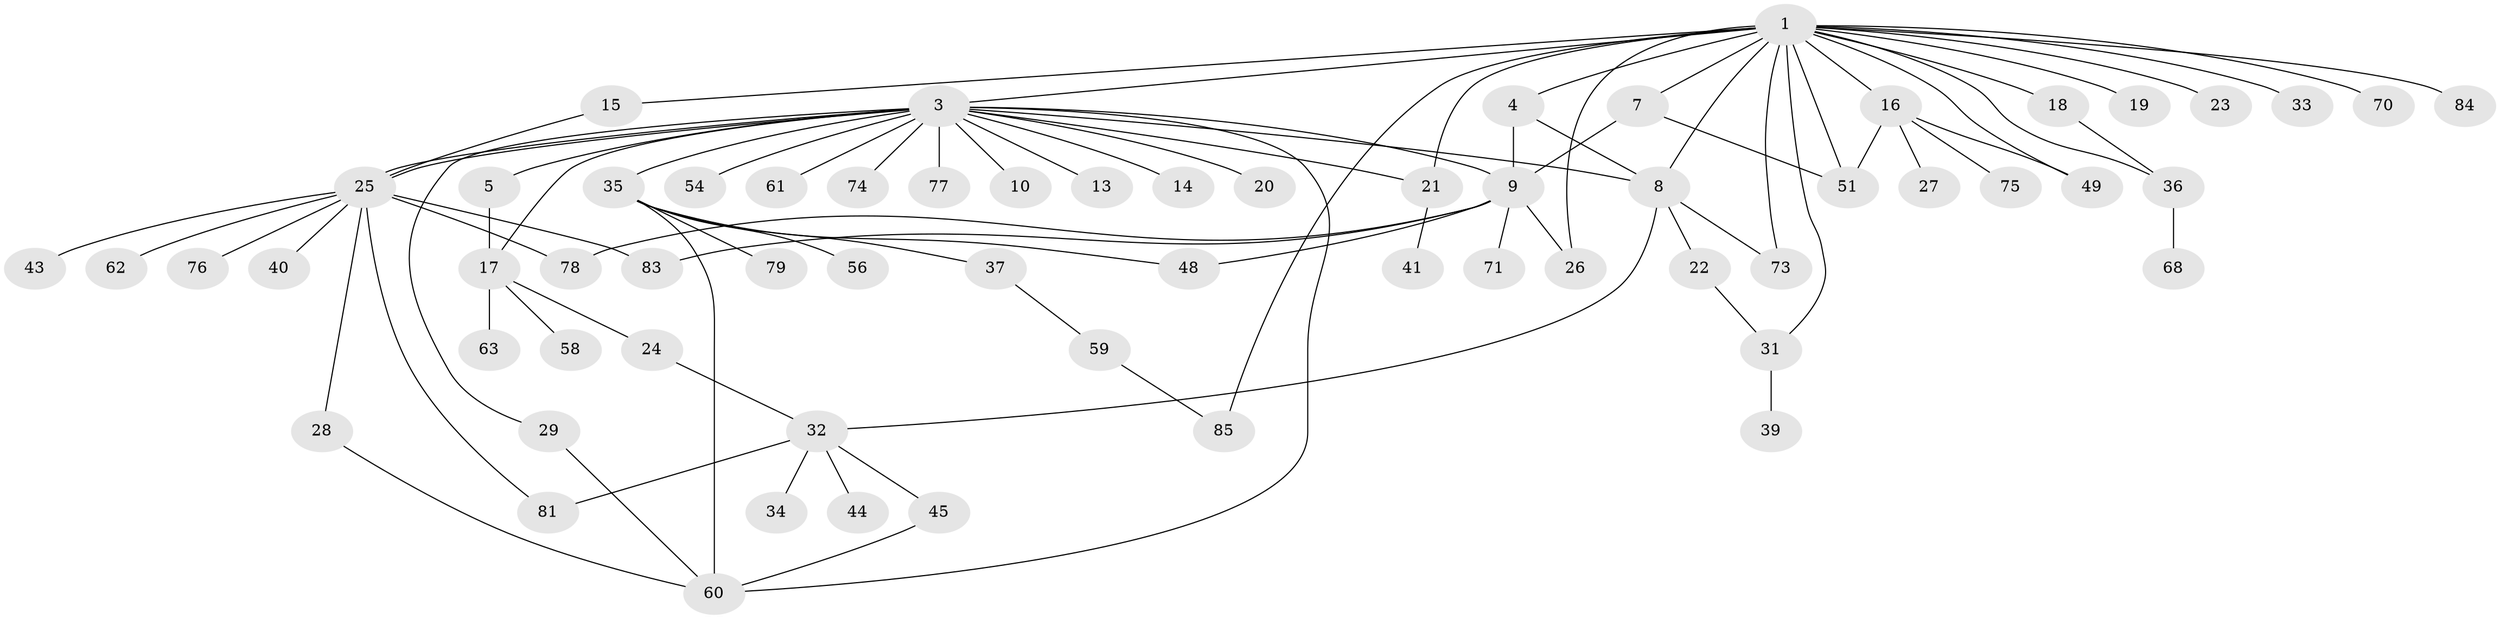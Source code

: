 // Generated by graph-tools (version 1.1) at 2025/23/03/03/25 07:23:52]
// undirected, 63 vertices, 87 edges
graph export_dot {
graph [start="1"]
  node [color=gray90,style=filled];
  1 [super="+2"];
  3 [super="+6"];
  4 [super="+47"];
  5;
  7 [super="+11"];
  8 [super="+53"];
  9 [super="+12"];
  10;
  13;
  14 [super="+67"];
  15;
  16 [super="+57"];
  17 [super="+52"];
  18;
  19;
  20;
  21;
  22 [super="+42"];
  23;
  24 [super="+30"];
  25 [super="+46"];
  26;
  27;
  28;
  29 [super="+55"];
  31;
  32 [super="+65"];
  33;
  34 [super="+38"];
  35 [super="+50"];
  36 [super="+72"];
  37;
  39;
  40;
  41;
  43;
  44 [super="+82"];
  45 [super="+64"];
  48;
  49;
  51 [super="+69"];
  54;
  56;
  58;
  59;
  60 [super="+80"];
  61 [super="+66"];
  62;
  63;
  68;
  70;
  71;
  73;
  74;
  75;
  76;
  77;
  78;
  79;
  81;
  83;
  84;
  85;
  1 -- 15;
  1 -- 18;
  1 -- 73;
  1 -- 85;
  1 -- 3 [weight=2];
  1 -- 4;
  1 -- 70;
  1 -- 7;
  1 -- 16;
  1 -- 19;
  1 -- 84;
  1 -- 21;
  1 -- 23;
  1 -- 26;
  1 -- 31;
  1 -- 33;
  1 -- 36;
  1 -- 49;
  1 -- 51;
  1 -- 8;
  3 -- 5;
  3 -- 8;
  3 -- 9;
  3 -- 10;
  3 -- 13;
  3 -- 14;
  3 -- 17;
  3 -- 21;
  3 -- 25;
  3 -- 25;
  3 -- 29;
  3 -- 35;
  3 -- 54;
  3 -- 60;
  3 -- 61 [weight=2];
  3 -- 74;
  3 -- 77;
  3 -- 20;
  4 -- 9;
  4 -- 8;
  5 -- 17;
  7 -- 9;
  7 -- 51;
  8 -- 22;
  8 -- 32;
  8 -- 73;
  9 -- 26;
  9 -- 48;
  9 -- 78;
  9 -- 83;
  9 -- 71;
  15 -- 25;
  16 -- 27;
  16 -- 75;
  16 -- 51;
  16 -- 49;
  17 -- 24;
  17 -- 58;
  17 -- 63;
  18 -- 36;
  21 -- 41;
  22 -- 31;
  24 -- 32;
  25 -- 28;
  25 -- 40;
  25 -- 43;
  25 -- 62;
  25 -- 76;
  25 -- 78;
  25 -- 81;
  25 -- 83;
  28 -- 60;
  29 -- 60;
  31 -- 39;
  32 -- 34;
  32 -- 44;
  32 -- 45;
  32 -- 81;
  35 -- 37;
  35 -- 48;
  35 -- 56;
  35 -- 60;
  35 -- 79;
  36 -- 68;
  37 -- 59;
  45 -- 60;
  59 -- 85;
}
